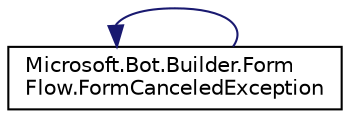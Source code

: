 digraph "Graphical Class Hierarchy"
{
  edge [fontname="Helvetica",fontsize="10",labelfontname="Helvetica",labelfontsize="10"];
  node [fontname="Helvetica",fontsize="10",shape=record];
  rankdir="LR";
  Node1 [label="Microsoft.Bot.Builder.Form\lFlow.FormCanceledException",height=0.2,width=0.4,color="black", fillcolor="white", style="filled",URL="$db/db6/class_microsoft_1_1_bot_1_1_builder_1_1_form_flow_1_1_form_canceled_exception.html",tooltip="Exception generated when form filling is canceled by user quit or exception. "];
  Node1 -> Node1 [dir="back",color="midnightblue",fontsize="10",style="solid",fontname="Helvetica"];
}
